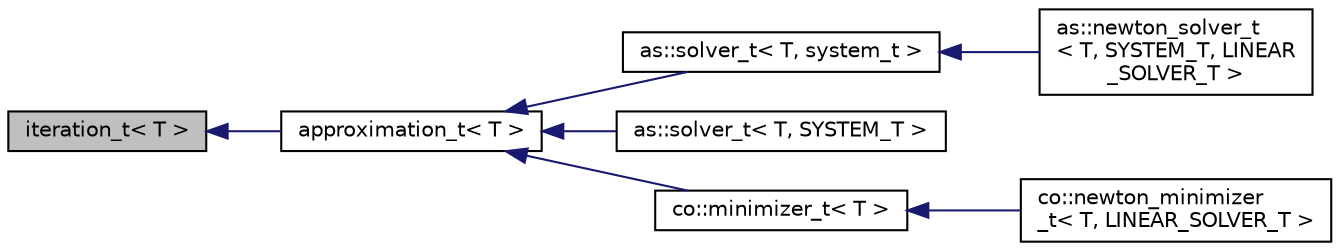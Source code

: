 digraph "iteration_t&lt; T &gt;"
{
 // LATEX_PDF_SIZE
  edge [fontname="Helvetica",fontsize="10",labelfontname="Helvetica",labelfontsize="10"];
  node [fontname="Helvetica",fontsize="10",shape=record];
  rankdir="LR";
  Node1 [label="iteration_t\< T \>",height=0.2,width=0.4,color="black", fillcolor="grey75", style="filled", fontcolor="black",tooltip=" "];
  Node1 -> Node2 [dir="back",color="midnightblue",fontsize="10",style="solid",fontname="Helvetica"];
  Node2 [label="approximation_t\< T \>",height=0.2,width=0.4,color="black", fillcolor="white", style="filled",URL="$classapproximation__t.html",tooltip=" "];
  Node2 -> Node3 [dir="back",color="midnightblue",fontsize="10",style="solid",fontname="Helvetica"];
  Node3 [label="as::solver_t\< T, system_t \>",height=0.2,width=0.4,color="black", fillcolor="white", style="filled",URL="$classas_1_1solver__t.html",tooltip=" "];
  Node3 -> Node4 [dir="back",color="midnightblue",fontsize="10",style="solid",fontname="Helvetica"];
  Node4 [label="as::newton_solver_t\l\< T, SYSTEM_T, LINEAR\l_SOLVER_T \>",height=0.2,width=0.4,color="black", fillcolor="white", style="filled",URL="$classas_1_1newton__solver__t.html",tooltip=" "];
  Node2 -> Node5 [dir="back",color="midnightblue",fontsize="10",style="solid",fontname="Helvetica"];
  Node5 [label="as::solver_t\< T, SYSTEM_T \>",height=0.2,width=0.4,color="black", fillcolor="white", style="filled",URL="$classas_1_1solver__t.html",tooltip=" "];
  Node2 -> Node6 [dir="back",color="midnightblue",fontsize="10",style="solid",fontname="Helvetica"];
  Node6 [label="co::minimizer_t\< T \>",height=0.2,width=0.4,color="black", fillcolor="white", style="filled",URL="$classco_1_1minimizer__t.html",tooltip=" "];
  Node6 -> Node7 [dir="back",color="midnightblue",fontsize="10",style="solid",fontname="Helvetica"];
  Node7 [label="co::newton_minimizer\l_t\< T, LINEAR_SOLVER_T \>",height=0.2,width=0.4,color="black", fillcolor="white", style="filled",URL="$classco_1_1newton__minimizer__t.html",tooltip=" "];
}
